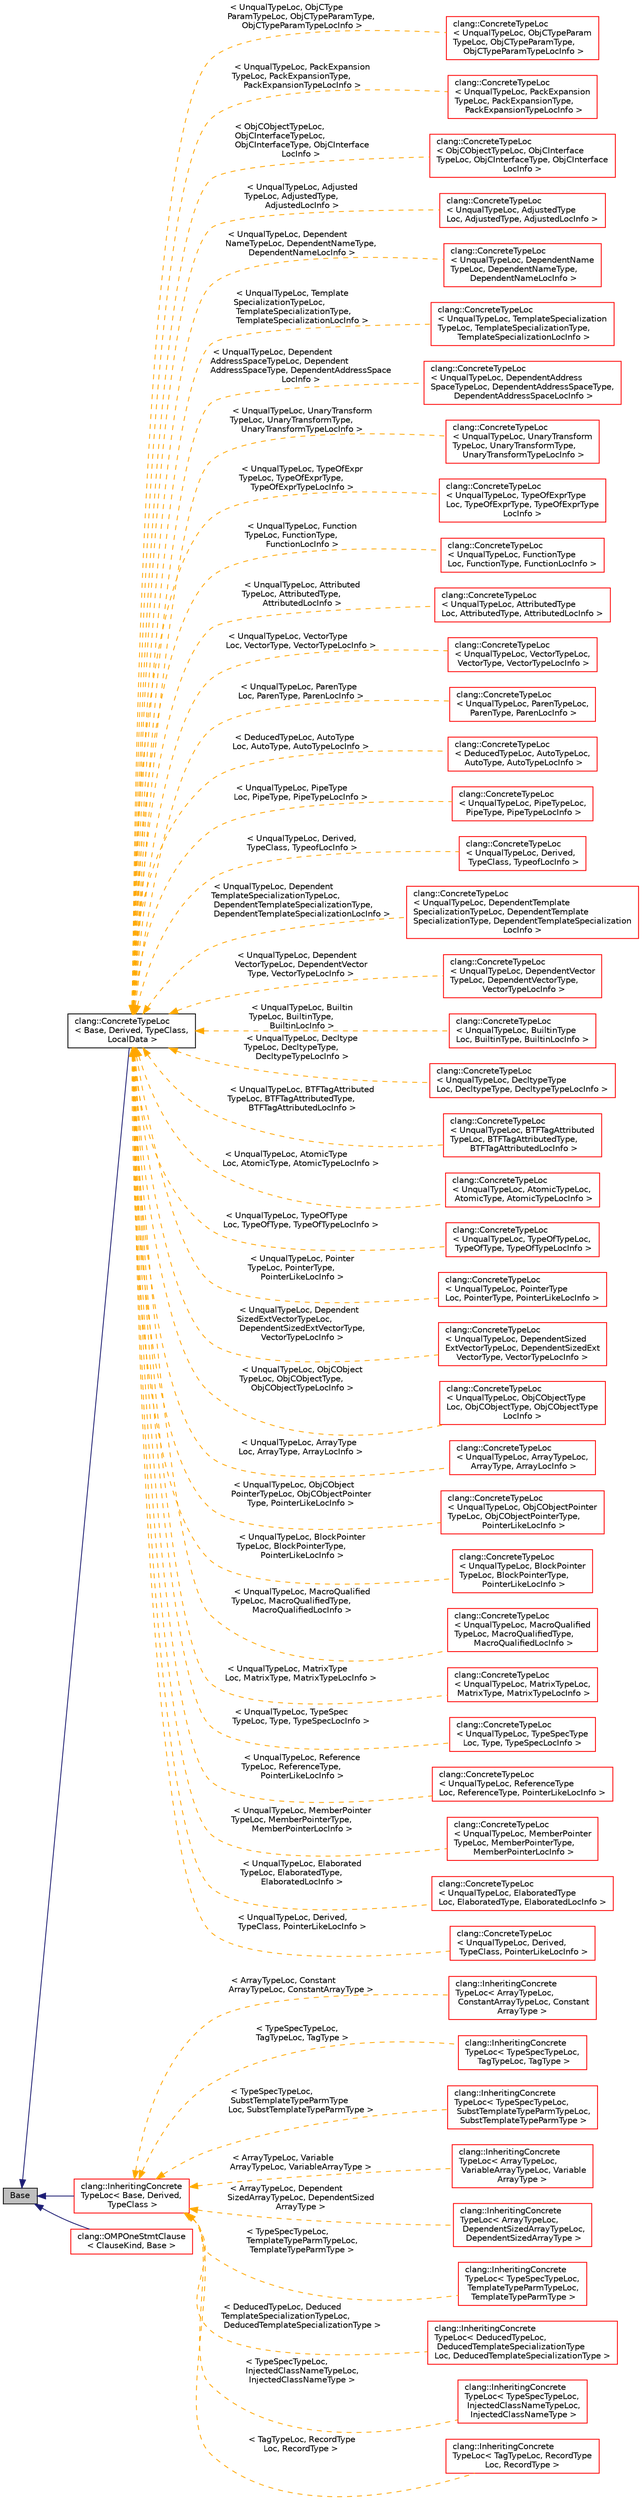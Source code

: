 digraph "Base"
{
 // LATEX_PDF_SIZE
  bgcolor="transparent";
  edge [fontname="Helvetica",fontsize="10",labelfontname="Helvetica",labelfontsize="10"];
  node [fontname="Helvetica",fontsize="10",shape=record];
  rankdir="LR";
  Node1 [label="Base",height=0.2,width=0.4,color="black", fillcolor="grey75", style="filled", fontcolor="black",tooltip=" "];
  Node1 -> Node2 [dir="back",color="midnightblue",fontsize="10",style="solid",fontname="Helvetica"];
  Node2 [label="clang::ConcreteTypeLoc\l\< Base, Derived, TypeClass,\l LocalData \>",height=0.2,width=0.4,color="black",URL="$classclang_1_1ConcreteTypeLoc.html",tooltip="A metaprogramming base class for TypeLoc classes which correspond to a particular Type subclass."];
  Node2 -> Node3 [dir="back",color="orange",fontsize="10",style="dashed",label=" \< UnqualTypeLoc, ObjCType\lParamTypeLoc, ObjCTypeParamType,\l ObjCTypeParamTypeLocInfo \>" ,fontname="Helvetica"];
  Node3 [label="clang::ConcreteTypeLoc\l\< UnqualTypeLoc, ObjCTypeParam\lTypeLoc, ObjCTypeParamType,\l ObjCTypeParamTypeLocInfo \>",height=0.2,width=0.4,color="red",URL="$classclang_1_1ConcreteTypeLoc.html",tooltip=" "];
  Node2 -> Node5 [dir="back",color="orange",fontsize="10",style="dashed",label=" \< UnqualTypeLoc, PackExpansion\lTypeLoc, PackExpansionType,\l PackExpansionTypeLocInfo \>" ,fontname="Helvetica"];
  Node5 [label="clang::ConcreteTypeLoc\l\< UnqualTypeLoc, PackExpansion\lTypeLoc, PackExpansionType,\l PackExpansionTypeLocInfo \>",height=0.2,width=0.4,color="red",URL="$classclang_1_1ConcreteTypeLoc.html",tooltip=" "];
  Node2 -> Node7 [dir="back",color="orange",fontsize="10",style="dashed",label=" \< ObjCObjectTypeLoc,\l ObjCInterfaceTypeLoc,\l ObjCInterfaceType, ObjCInterface\lLocInfo \>" ,fontname="Helvetica"];
  Node7 [label="clang::ConcreteTypeLoc\l\< ObjCObjectTypeLoc, ObjCInterface\lTypeLoc, ObjCInterfaceType, ObjCInterface\lLocInfo \>",height=0.2,width=0.4,color="red",URL="$classclang_1_1ConcreteTypeLoc.html",tooltip=" "];
  Node2 -> Node9 [dir="back",color="orange",fontsize="10",style="dashed",label=" \< UnqualTypeLoc, Adjusted\lTypeLoc, AdjustedType,\l AdjustedLocInfo \>" ,fontname="Helvetica"];
  Node9 [label="clang::ConcreteTypeLoc\l\< UnqualTypeLoc, AdjustedType\lLoc, AdjustedType, AdjustedLocInfo \>",height=0.2,width=0.4,color="red",URL="$classclang_1_1ConcreteTypeLoc.html",tooltip=" "];
  Node2 -> Node13 [dir="back",color="orange",fontsize="10",style="dashed",label=" \< UnqualTypeLoc, Dependent\lNameTypeLoc, DependentNameType,\l DependentNameLocInfo \>" ,fontname="Helvetica"];
  Node13 [label="clang::ConcreteTypeLoc\l\< UnqualTypeLoc, DependentName\lTypeLoc, DependentNameType,\l DependentNameLocInfo \>",height=0.2,width=0.4,color="red",URL="$classclang_1_1ConcreteTypeLoc.html",tooltip=" "];
  Node2 -> Node15 [dir="back",color="orange",fontsize="10",style="dashed",label=" \< UnqualTypeLoc, Template\lSpecializationTypeLoc,\l TemplateSpecializationType,\l TemplateSpecializationLocInfo \>" ,fontname="Helvetica"];
  Node15 [label="clang::ConcreteTypeLoc\l\< UnqualTypeLoc, TemplateSpecialization\lTypeLoc, TemplateSpecializationType,\l TemplateSpecializationLocInfo \>",height=0.2,width=0.4,color="red",URL="$classclang_1_1ConcreteTypeLoc.html",tooltip=" "];
  Node2 -> Node17 [dir="back",color="orange",fontsize="10",style="dashed",label=" \< UnqualTypeLoc, Dependent\lAddressSpaceTypeLoc, Dependent\lAddressSpaceType, DependentAddressSpace\lLocInfo \>" ,fontname="Helvetica"];
  Node17 [label="clang::ConcreteTypeLoc\l\< UnqualTypeLoc, DependentAddress\lSpaceTypeLoc, DependentAddressSpaceType,\l DependentAddressSpaceLocInfo \>",height=0.2,width=0.4,color="red",URL="$classclang_1_1ConcreteTypeLoc.html",tooltip=" "];
  Node2 -> Node19 [dir="back",color="orange",fontsize="10",style="dashed",label=" \< UnqualTypeLoc, UnaryTransform\lTypeLoc, UnaryTransformType,\l UnaryTransformTypeLocInfo \>" ,fontname="Helvetica"];
  Node19 [label="clang::ConcreteTypeLoc\l\< UnqualTypeLoc, UnaryTransform\lTypeLoc, UnaryTransformType,\l UnaryTransformTypeLocInfo \>",height=0.2,width=0.4,color="red",URL="$classclang_1_1ConcreteTypeLoc.html",tooltip=" "];
  Node2 -> Node21 [dir="back",color="orange",fontsize="10",style="dashed",label=" \< UnqualTypeLoc, TypeOfExpr\lTypeLoc, TypeOfExprType,\l TypeOfExprTypeLocInfo \>" ,fontname="Helvetica"];
  Node21 [label="clang::ConcreteTypeLoc\l\< UnqualTypeLoc, TypeOfExprType\lLoc, TypeOfExprType, TypeOfExprType\lLocInfo \>",height=0.2,width=0.4,color="red",URL="$classclang_1_1ConcreteTypeLoc.html",tooltip=" "];
  Node2 -> Node24 [dir="back",color="orange",fontsize="10",style="dashed",label=" \< UnqualTypeLoc, Function\lTypeLoc, FunctionType,\l FunctionLocInfo \>" ,fontname="Helvetica"];
  Node24 [label="clang::ConcreteTypeLoc\l\< UnqualTypeLoc, FunctionType\lLoc, FunctionType, FunctionLocInfo \>",height=0.2,width=0.4,color="red",URL="$classclang_1_1ConcreteTypeLoc.html",tooltip=" "];
  Node2 -> Node30 [dir="back",color="orange",fontsize="10",style="dashed",label=" \< UnqualTypeLoc, Attributed\lTypeLoc, AttributedType,\l AttributedLocInfo \>" ,fontname="Helvetica"];
  Node30 [label="clang::ConcreteTypeLoc\l\< UnqualTypeLoc, AttributedType\lLoc, AttributedType, AttributedLocInfo \>",height=0.2,width=0.4,color="red",URL="$classclang_1_1ConcreteTypeLoc.html",tooltip=" "];
  Node2 -> Node32 [dir="back",color="orange",fontsize="10",style="dashed",label=" \< UnqualTypeLoc, VectorType\lLoc, VectorType, VectorTypeLocInfo \>" ,fontname="Helvetica"];
  Node32 [label="clang::ConcreteTypeLoc\l\< UnqualTypeLoc, VectorTypeLoc,\l VectorType, VectorTypeLocInfo \>",height=0.2,width=0.4,color="red",URL="$classclang_1_1ConcreteTypeLoc.html",tooltip=" "];
  Node2 -> Node36 [dir="back",color="orange",fontsize="10",style="dashed",label=" \< UnqualTypeLoc, ParenType\lLoc, ParenType, ParenLocInfo \>" ,fontname="Helvetica"];
  Node36 [label="clang::ConcreteTypeLoc\l\< UnqualTypeLoc, ParenTypeLoc,\l ParenType, ParenLocInfo \>",height=0.2,width=0.4,color="red",URL="$classclang_1_1ConcreteTypeLoc.html",tooltip=" "];
  Node2 -> Node38 [dir="back",color="orange",fontsize="10",style="dashed",label=" \< DeducedTypeLoc, AutoType\lLoc, AutoType, AutoTypeLocInfo \>" ,fontname="Helvetica"];
  Node38 [label="clang::ConcreteTypeLoc\l\< DeducedTypeLoc, AutoTypeLoc,\l AutoType, AutoTypeLocInfo \>",height=0.2,width=0.4,color="red",URL="$classclang_1_1ConcreteTypeLoc.html",tooltip=" "];
  Node2 -> Node40 [dir="back",color="orange",fontsize="10",style="dashed",label=" \< UnqualTypeLoc, PipeType\lLoc, PipeType, PipeTypeLocInfo \>" ,fontname="Helvetica"];
  Node40 [label="clang::ConcreteTypeLoc\l\< UnqualTypeLoc, PipeTypeLoc,\l PipeType, PipeTypeLocInfo \>",height=0.2,width=0.4,color="red",URL="$classclang_1_1ConcreteTypeLoc.html",tooltip=" "];
  Node2 -> Node42 [dir="back",color="orange",fontsize="10",style="dashed",label=" \< UnqualTypeLoc, Derived,\l TypeClass, TypeofLocInfo \>" ,fontname="Helvetica"];
  Node42 [label="clang::ConcreteTypeLoc\l\< UnqualTypeLoc, Derived,\l TypeClass, TypeofLocInfo \>",height=0.2,width=0.4,color="red",URL="$classclang_1_1ConcreteTypeLoc.html",tooltip=" "];
  Node2 -> Node46 [dir="back",color="orange",fontsize="10",style="dashed",label=" \< UnqualTypeLoc, Dependent\lTemplateSpecializationTypeLoc,\l DependentTemplateSpecializationType,\l DependentTemplateSpecializationLocInfo \>" ,fontname="Helvetica"];
  Node46 [label="clang::ConcreteTypeLoc\l\< UnqualTypeLoc, DependentTemplate\lSpecializationTypeLoc, DependentTemplate\lSpecializationType, DependentTemplateSpecialization\lLocInfo \>",height=0.2,width=0.4,color="red",URL="$classclang_1_1ConcreteTypeLoc.html",tooltip=" "];
  Node2 -> Node48 [dir="back",color="orange",fontsize="10",style="dashed",label=" \< UnqualTypeLoc, Dependent\lVectorTypeLoc, DependentVector\lType, VectorTypeLocInfo \>" ,fontname="Helvetica"];
  Node48 [label="clang::ConcreteTypeLoc\l\< UnqualTypeLoc, DependentVector\lTypeLoc, DependentVectorType,\l VectorTypeLocInfo \>",height=0.2,width=0.4,color="red",URL="$classclang_1_1ConcreteTypeLoc.html",tooltip=" "];
  Node2 -> Node50 [dir="back",color="orange",fontsize="10",style="dashed",label=" \< UnqualTypeLoc, Builtin\lTypeLoc, BuiltinType,\l BuiltinLocInfo \>" ,fontname="Helvetica"];
  Node50 [label="clang::ConcreteTypeLoc\l\< UnqualTypeLoc, BuiltinType\lLoc, BuiltinType, BuiltinLocInfo \>",height=0.2,width=0.4,color="red",URL="$classclang_1_1ConcreteTypeLoc.html",tooltip=" "];
  Node2 -> Node52 [dir="back",color="orange",fontsize="10",style="dashed",label=" \< UnqualTypeLoc, Decltype\lTypeLoc, DecltypeType,\l DecltypeTypeLocInfo \>" ,fontname="Helvetica"];
  Node52 [label="clang::ConcreteTypeLoc\l\< UnqualTypeLoc, DecltypeType\lLoc, DecltypeType, DecltypeTypeLocInfo \>",height=0.2,width=0.4,color="red",URL="$classclang_1_1ConcreteTypeLoc.html",tooltip=" "];
  Node2 -> Node54 [dir="back",color="orange",fontsize="10",style="dashed",label=" \< UnqualTypeLoc, BTFTagAttributed\lTypeLoc, BTFTagAttributedType,\l BTFTagAttributedLocInfo \>" ,fontname="Helvetica"];
  Node54 [label="clang::ConcreteTypeLoc\l\< UnqualTypeLoc, BTFTagAttributed\lTypeLoc, BTFTagAttributedType,\l BTFTagAttributedLocInfo \>",height=0.2,width=0.4,color="red",URL="$classclang_1_1ConcreteTypeLoc.html",tooltip=" "];
  Node2 -> Node56 [dir="back",color="orange",fontsize="10",style="dashed",label=" \< UnqualTypeLoc, AtomicType\lLoc, AtomicType, AtomicTypeLocInfo \>" ,fontname="Helvetica"];
  Node56 [label="clang::ConcreteTypeLoc\l\< UnqualTypeLoc, AtomicTypeLoc,\l AtomicType, AtomicTypeLocInfo \>",height=0.2,width=0.4,color="red",URL="$classclang_1_1ConcreteTypeLoc.html",tooltip=" "];
  Node2 -> Node58 [dir="back",color="orange",fontsize="10",style="dashed",label=" \< UnqualTypeLoc, TypeOfType\lLoc, TypeOfType, TypeOfTypeLocInfo \>" ,fontname="Helvetica"];
  Node58 [label="clang::ConcreteTypeLoc\l\< UnqualTypeLoc, TypeOfTypeLoc,\l TypeOfType, TypeOfTypeLocInfo \>",height=0.2,width=0.4,color="red",URL="$classclang_1_1ConcreteTypeLoc.html",tooltip=" "];
  Node2 -> Node59 [dir="back",color="orange",fontsize="10",style="dashed",label=" \< UnqualTypeLoc, Pointer\lTypeLoc, PointerType,\l PointerLikeLocInfo \>" ,fontname="Helvetica"];
  Node59 [label="clang::ConcreteTypeLoc\l\< UnqualTypeLoc, PointerType\lLoc, PointerType, PointerLikeLocInfo \>",height=0.2,width=0.4,color="red",URL="$classclang_1_1ConcreteTypeLoc.html",tooltip=" "];
  Node2 -> Node62 [dir="back",color="orange",fontsize="10",style="dashed",label=" \< UnqualTypeLoc, Dependent\lSizedExtVectorTypeLoc,\l DependentSizedExtVectorType,\l VectorTypeLocInfo \>" ,fontname="Helvetica"];
  Node62 [label="clang::ConcreteTypeLoc\l\< UnqualTypeLoc, DependentSized\lExtVectorTypeLoc, DependentSizedExt\lVectorType, VectorTypeLocInfo \>",height=0.2,width=0.4,color="red",URL="$classclang_1_1ConcreteTypeLoc.html",tooltip=" "];
  Node2 -> Node64 [dir="back",color="orange",fontsize="10",style="dashed",label=" \< UnqualTypeLoc, ObjCObject\lTypeLoc, ObjCObjectType,\l ObjCObjectTypeLocInfo \>" ,fontname="Helvetica"];
  Node64 [label="clang::ConcreteTypeLoc\l\< UnqualTypeLoc, ObjCObjectType\lLoc, ObjCObjectType, ObjCObjectType\lLocInfo \>",height=0.2,width=0.4,color="red",URL="$classclang_1_1ConcreteTypeLoc.html",tooltip=" "];
  Node2 -> Node66 [dir="back",color="orange",fontsize="10",style="dashed",label=" \< UnqualTypeLoc, ArrayType\lLoc, ArrayType, ArrayLocInfo \>" ,fontname="Helvetica"];
  Node66 [label="clang::ConcreteTypeLoc\l\< UnqualTypeLoc, ArrayTypeLoc,\l ArrayType, ArrayLocInfo \>",height=0.2,width=0.4,color="red",URL="$classclang_1_1ConcreteTypeLoc.html",tooltip=" "];
  Node2 -> Node76 [dir="back",color="orange",fontsize="10",style="dashed",label=" \< UnqualTypeLoc, ObjCObject\lPointerTypeLoc, ObjCObjectPointer\lType, PointerLikeLocInfo \>" ,fontname="Helvetica"];
  Node76 [label="clang::ConcreteTypeLoc\l\< UnqualTypeLoc, ObjCObjectPointer\lTypeLoc, ObjCObjectPointerType,\l PointerLikeLocInfo \>",height=0.2,width=0.4,color="red",URL="$classclang_1_1ConcreteTypeLoc.html",tooltip=" "];
  Node2 -> Node79 [dir="back",color="orange",fontsize="10",style="dashed",label=" \< UnqualTypeLoc, BlockPointer\lTypeLoc, BlockPointerType,\l PointerLikeLocInfo \>" ,fontname="Helvetica"];
  Node79 [label="clang::ConcreteTypeLoc\l\< UnqualTypeLoc, BlockPointer\lTypeLoc, BlockPointerType,\l PointerLikeLocInfo \>",height=0.2,width=0.4,color="red",URL="$classclang_1_1ConcreteTypeLoc.html",tooltip=" "];
  Node2 -> Node82 [dir="back",color="orange",fontsize="10",style="dashed",label=" \< UnqualTypeLoc, MacroQualified\lTypeLoc, MacroQualifiedType,\l MacroQualifiedLocInfo \>" ,fontname="Helvetica"];
  Node82 [label="clang::ConcreteTypeLoc\l\< UnqualTypeLoc, MacroQualified\lTypeLoc, MacroQualifiedType,\l MacroQualifiedLocInfo \>",height=0.2,width=0.4,color="red",URL="$classclang_1_1ConcreteTypeLoc.html",tooltip=" "];
  Node2 -> Node84 [dir="back",color="orange",fontsize="10",style="dashed",label=" \< UnqualTypeLoc, MatrixType\lLoc, MatrixType, MatrixTypeLocInfo \>" ,fontname="Helvetica"];
  Node84 [label="clang::ConcreteTypeLoc\l\< UnqualTypeLoc, MatrixTypeLoc,\l MatrixType, MatrixTypeLocInfo \>",height=0.2,width=0.4,color="red",URL="$classclang_1_1ConcreteTypeLoc.html",tooltip=" "];
  Node2 -> Node90 [dir="back",color="orange",fontsize="10",style="dashed",label=" \< UnqualTypeLoc, TypeSpec\lTypeLoc, Type, TypeSpecLocInfo \>" ,fontname="Helvetica"];
  Node90 [label="clang::ConcreteTypeLoc\l\< UnqualTypeLoc, TypeSpecType\lLoc, Type, TypeSpecLocInfo \>",height=0.2,width=0.4,color="red",URL="$classclang_1_1ConcreteTypeLoc.html",tooltip=" "];
  Node2 -> Node122 [dir="back",color="orange",fontsize="10",style="dashed",label=" \< UnqualTypeLoc, Reference\lTypeLoc, ReferenceType,\l PointerLikeLocInfo \>" ,fontname="Helvetica"];
  Node122 [label="clang::ConcreteTypeLoc\l\< UnqualTypeLoc, ReferenceType\lLoc, ReferenceType, PointerLikeLocInfo \>",height=0.2,width=0.4,color="red",URL="$classclang_1_1ConcreteTypeLoc.html",tooltip=" "];
  Node2 -> Node129 [dir="back",color="orange",fontsize="10",style="dashed",label=" \< UnqualTypeLoc, MemberPointer\lTypeLoc, MemberPointerType,\l MemberPointerLocInfo \>" ,fontname="Helvetica"];
  Node129 [label="clang::ConcreteTypeLoc\l\< UnqualTypeLoc, MemberPointer\lTypeLoc, MemberPointerType,\l MemberPointerLocInfo \>",height=0.2,width=0.4,color="red",URL="$classclang_1_1ConcreteTypeLoc.html",tooltip=" "];
  Node2 -> Node132 [dir="back",color="orange",fontsize="10",style="dashed",label=" \< UnqualTypeLoc, Elaborated\lTypeLoc, ElaboratedType,\l ElaboratedLocInfo \>" ,fontname="Helvetica"];
  Node132 [label="clang::ConcreteTypeLoc\l\< UnqualTypeLoc, ElaboratedType\lLoc, ElaboratedType, ElaboratedLocInfo \>",height=0.2,width=0.4,color="red",URL="$classclang_1_1ConcreteTypeLoc.html",tooltip=" "];
  Node2 -> Node134 [dir="back",color="orange",fontsize="10",style="dashed",label=" \< UnqualTypeLoc, Derived,\l TypeClass, PointerLikeLocInfo \>" ,fontname="Helvetica"];
  Node134 [label="clang::ConcreteTypeLoc\l\< UnqualTypeLoc, Derived,\l TypeClass, PointerLikeLocInfo \>",height=0.2,width=0.4,color="red",URL="$classclang_1_1ConcreteTypeLoc.html",tooltip=" "];
  Node1 -> Node136 [dir="back",color="midnightblue",fontsize="10",style="solid",fontname="Helvetica"];
  Node136 [label="clang::InheritingConcrete\lTypeLoc\< Base, Derived,\l TypeClass \>",height=0.2,width=0.4,color="red",URL="$classclang_1_1InheritingConcreteTypeLoc.html",tooltip="A metaprogramming class designed for concrete subtypes of abstract types where all subtypes share equ..."];
  Node136 -> Node68 [dir="back",color="orange",fontsize="10",style="dashed",label=" \< ArrayTypeLoc, Constant\lArrayTypeLoc, ConstantArrayType \>" ,fontname="Helvetica"];
  Node68 [label="clang::InheritingConcrete\lTypeLoc\< ArrayTypeLoc,\l ConstantArrayTypeLoc, Constant\lArrayType \>",height=0.2,width=0.4,color="red",URL="$classclang_1_1InheritingConcreteTypeLoc.html",tooltip=" "];
  Node136 -> Node108 [dir="back",color="orange",fontsize="10",style="dashed",label=" \< TypeSpecTypeLoc,\l TagTypeLoc, TagType \>" ,fontname="Helvetica"];
  Node108 [label="clang::InheritingConcrete\lTypeLoc\< TypeSpecTypeLoc,\l TagTypeLoc, TagType \>",height=0.2,width=0.4,color="red",URL="$classclang_1_1InheritingConcreteTypeLoc.html",tooltip=" "];
  Node136 -> Node106 [dir="back",color="orange",fontsize="10",style="dashed",label=" \< TypeSpecTypeLoc,\l SubstTemplateTypeParmType\lLoc, SubstTemplateTypeParmType \>" ,fontname="Helvetica"];
  Node106 [label="clang::InheritingConcrete\lTypeLoc\< TypeSpecTypeLoc,\l SubstTemplateTypeParmTypeLoc,\l SubstTemplateTypeParmType \>",height=0.2,width=0.4,color="red",URL="$classclang_1_1InheritingConcreteTypeLoc.html",tooltip=" "];
  Node136 -> Node74 [dir="back",color="orange",fontsize="10",style="dashed",label=" \< ArrayTypeLoc, Variable\lArrayTypeLoc, VariableArrayType \>" ,fontname="Helvetica"];
  Node74 [label="clang::InheritingConcrete\lTypeLoc\< ArrayTypeLoc,\l VariableArrayTypeLoc, Variable\lArrayType \>",height=0.2,width=0.4,color="red",URL="$classclang_1_1InheritingConcreteTypeLoc.html",tooltip=" "];
  Node136 -> Node70 [dir="back",color="orange",fontsize="10",style="dashed",label=" \< ArrayTypeLoc, Dependent\lSizedArrayTypeLoc, DependentSized\lArrayType \>" ,fontname="Helvetica"];
  Node70 [label="clang::InheritingConcrete\lTypeLoc\< ArrayTypeLoc,\l DependentSizedArrayTypeLoc,\l DependentSizedArrayType \>",height=0.2,width=0.4,color="red",URL="$classclang_1_1InheritingConcreteTypeLoc.html",tooltip=" "];
  Node136 -> Node114 [dir="back",color="orange",fontsize="10",style="dashed",label=" \< TypeSpecTypeLoc,\l TemplateTypeParmTypeLoc,\l TemplateTypeParmType \>" ,fontname="Helvetica"];
  Node114 [label="clang::InheritingConcrete\lTypeLoc\< TypeSpecTypeLoc,\l TemplateTypeParmTypeLoc,\l TemplateTypeParmType \>",height=0.2,width=0.4,color="red",URL="$classclang_1_1InheritingConcreteTypeLoc.html",tooltip=" "];
  Node136 -> Node98 [dir="back",color="orange",fontsize="10",style="dashed",label=" \< DeducedTypeLoc, Deduced\lTemplateSpecializationTypeLoc,\l DeducedTemplateSpecializationType \>" ,fontname="Helvetica"];
  Node98 [label="clang::InheritingConcrete\lTypeLoc\< DeducedTypeLoc,\l DeducedTemplateSpecializationType\lLoc, DeducedTemplateSpecializationType \>",height=0.2,width=0.4,color="red",URL="$classclang_1_1InheritingConcreteTypeLoc.html",tooltip=" "];
  Node136 -> Node102 [dir="back",color="orange",fontsize="10",style="dashed",label=" \< TypeSpecTypeLoc,\l InjectedClassNameTypeLoc,\l InjectedClassNameType \>" ,fontname="Helvetica"];
  Node102 [label="clang::InheritingConcrete\lTypeLoc\< TypeSpecTypeLoc,\l InjectedClassNameTypeLoc,\l InjectedClassNameType \>",height=0.2,width=0.4,color="red",URL="$classclang_1_1InheritingConcreteTypeLoc.html",tooltip=" "];
  Node136 -> Node112 [dir="back",color="orange",fontsize="10",style="dashed",label=" \< TagTypeLoc, RecordType\lLoc, RecordType \>" ,fontname="Helvetica"];
  Node112 [label="clang::InheritingConcrete\lTypeLoc\< TagTypeLoc, RecordType\lLoc, RecordType \>",height=0.2,width=0.4,color="red",URL="$classclang_1_1InheritingConcreteTypeLoc.html",tooltip=" "];
  Node1 -> Node137 [dir="back",color="midnightblue",fontsize="10",style="solid",fontname="Helvetica"];
  Node137 [label="clang::OMPOneStmtClause\l\< ClauseKind, Base \>",height=0.2,width=0.4,color="red",URL="$classclang_1_1OMPOneStmtClause.html",tooltip=" "];
}
